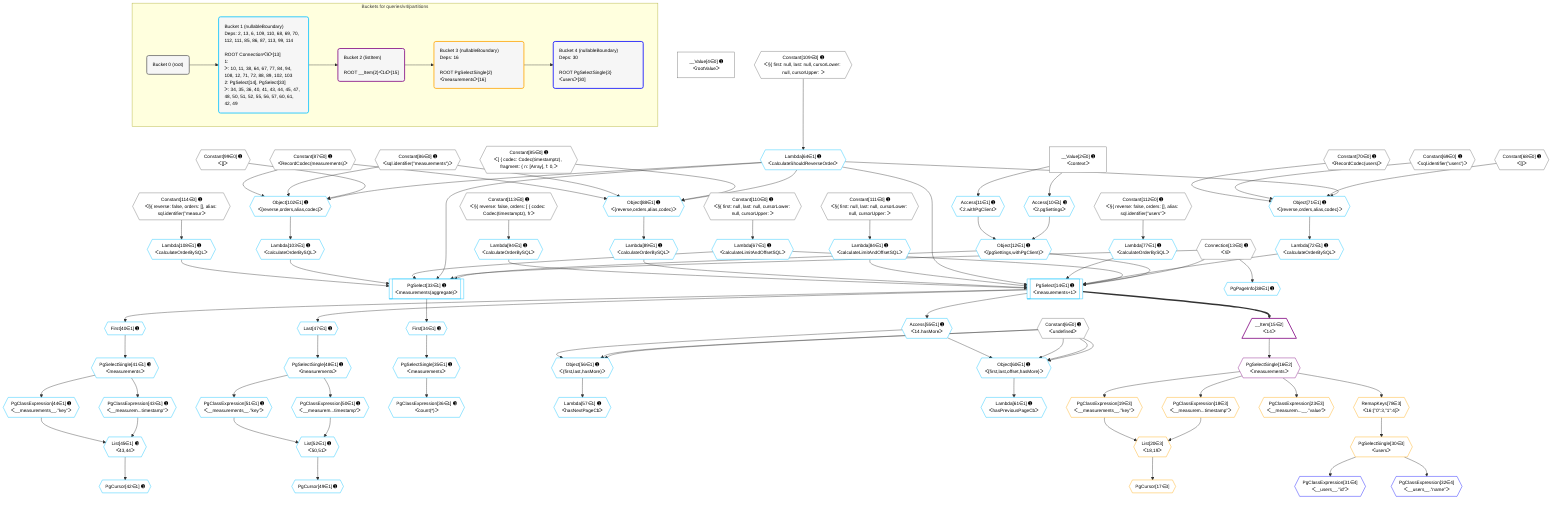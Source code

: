 %%{init: {'themeVariables': { 'fontSize': '12px'}}}%%
graph TD
    classDef path fill:#eee,stroke:#000,color:#000
    classDef plan fill:#fff,stroke-width:1px,color:#000
    classDef itemplan fill:#fff,stroke-width:2px,color:#000
    classDef unbatchedplan fill:#dff,stroke-width:1px,color:#000
    classDef sideeffectplan fill:#fcc,stroke-width:2px,color:#000
    classDef bucket fill:#f6f6f6,color:#000,stroke-width:2px,text-align:left


    %% plan dependencies
    __Value2["__Value[2∈0] ➊<br />ᐸcontextᐳ"]:::plan
    __Value4["__Value[4∈0] ➊<br />ᐸrootValueᐳ"]:::plan
    Constant6{{"Constant[6∈0] ➊<br />ᐸundefinedᐳ"}}:::plan
    Connection13{{"Connection[13∈0] ➊<br />ᐸ9ᐳ"}}:::plan
    Constant68{{"Constant[68∈0] ➊<br />ᐸ[]ᐳ"}}:::plan
    Constant69{{"Constant[69∈0] ➊<br />ᐸsql.identifier(”users”)ᐳ"}}:::plan
    Constant70{{"Constant[70∈0] ➊<br />ᐸRecordCodec(users)ᐳ"}}:::plan
    Constant85{{"Constant[85∈0] ➊<br />ᐸ[ { codec: Codec(timestamptz), fragment: { n: [Array], f: 0,ᐳ"}}:::plan
    Constant86{{"Constant[86∈0] ➊<br />ᐸsql.identifier(”measurements”)ᐳ"}}:::plan
    Constant87{{"Constant[87∈0] ➊<br />ᐸRecordCodec(measurements)ᐳ"}}:::plan
    Constant99{{"Constant[99∈0] ➊<br />ᐸ[]ᐳ"}}:::plan
    Constant109{{"Constant[109∈0] ➊<br />ᐸ§{ first: null, last: null, cursorLower: null, cursorUpper: ᐳ"}}:::plan
    Constant110{{"Constant[110∈0] ➊<br />ᐸ§{ first: null, last: null, cursorLower: null, cursorUpper: ᐳ"}}:::plan
    Constant111{{"Constant[111∈0] ➊<br />ᐸ§{ first: null, last: null, cursorLower: null, cursorUpper: ᐳ"}}:::plan
    Constant112{{"Constant[112∈0] ➊<br />ᐸ§{ reverse: false, orders: [], alias: sql.identifier(”users”ᐳ"}}:::plan
    Constant113{{"Constant[113∈0] ➊<br />ᐸ§{ reverse: false, orders: [ { codec: Codec(timestamptz), frᐳ"}}:::plan
    Constant114{{"Constant[114∈0] ➊<br />ᐸ§{ reverse: false, orders: [], alias: sql.identifier(”measurᐳ"}}:::plan
    PgSelect14[["PgSelect[14∈1] ➊<br />ᐸmeasurements+1ᐳ"]]:::plan
    Object12{{"Object[12∈1] ➊<br />ᐸ{pgSettings,withPgClient}ᐳ"}}:::plan
    Lambda67{{"Lambda[67∈1] ➊<br />ᐸcalculateLimitAndOffsetSQLᐳ"}}:::plan
    Lambda72{{"Lambda[72∈1] ➊<br />ᐸcalculateOrderBySQLᐳ"}}:::plan
    Lambda77{{"Lambda[77∈1] ➊<br />ᐸcalculateOrderBySQLᐳ"}}:::plan
    Lambda64{{"Lambda[64∈1] ➊<br />ᐸcalculateShouldReverseOrderᐳ"}}:::plan
    Lambda84{{"Lambda[84∈1] ➊<br />ᐸcalculateLimitAndOffsetSQLᐳ"}}:::plan
    Lambda89{{"Lambda[89∈1] ➊<br />ᐸcalculateOrderBySQLᐳ"}}:::plan
    Lambda94{{"Lambda[94∈1] ➊<br />ᐸcalculateOrderBySQLᐳ"}}:::plan
    Object12 & Connection13 & Lambda67 & Lambda72 & Lambda77 & Lambda64 & Lambda84 & Lambda89 & Lambda94 --> PgSelect14
    PgSelect33[["PgSelect[33∈1] ➊<br />ᐸmeasurements(aggregate)ᐳ"]]:::plan
    Lambda103{{"Lambda[103∈1] ➊<br />ᐸcalculateOrderBySQLᐳ"}}:::plan
    Lambda108{{"Lambda[108∈1] ➊<br />ᐸcalculateOrderBySQLᐳ"}}:::plan
    Object12 & Connection13 & Lambda64 & Lambda67 & Lambda103 & Lambda108 --> PgSelect33
    Object60{{"Object[60∈1] ➊<br />ᐸ{first,last,offset,hasMore}ᐳ"}}:::plan
    Access55{{"Access[55∈1] ➊<br />ᐸ14.hasMoreᐳ"}}:::plan
    Constant6 & Constant6 & Constant6 & Access55 --> Object60
    Object71{{"Object[71∈1] ➊<br />ᐸ{reverse,orders,alias,codec}ᐳ"}}:::plan
    Lambda64 & Constant68 & Constant69 & Constant70 --> Object71
    Object88{{"Object[88∈1] ➊<br />ᐸ{reverse,orders,alias,codec}ᐳ"}}:::plan
    Lambda64 & Constant85 & Constant86 & Constant87 --> Object88
    Object102{{"Object[102∈1] ➊<br />ᐸ{reverse,orders,alias,codec}ᐳ"}}:::plan
    Lambda64 & Constant99 & Constant86 & Constant87 --> Object102
    Object56{{"Object[56∈1] ➊<br />ᐸ{first,last,hasMore}ᐳ"}}:::plan
    Constant6 & Constant6 & Access55 --> Object56
    Access10{{"Access[10∈1] ➊<br />ᐸ2.pgSettingsᐳ"}}:::plan
    Access11{{"Access[11∈1] ➊<br />ᐸ2.withPgClientᐳ"}}:::plan
    Access10 & Access11 --> Object12
    List45{{"List[45∈1] ➊<br />ᐸ43,44ᐳ"}}:::plan
    PgClassExpression43{{"PgClassExpression[43∈1] ➊<br />ᐸ__measurem...timestamp”ᐳ"}}:::plan
    PgClassExpression44{{"PgClassExpression[44∈1] ➊<br />ᐸ__measurements__.”key”ᐳ"}}:::plan
    PgClassExpression43 & PgClassExpression44 --> List45
    List52{{"List[52∈1] ➊<br />ᐸ50,51ᐳ"}}:::plan
    PgClassExpression50{{"PgClassExpression[50∈1] ➊<br />ᐸ__measurem...timestamp”ᐳ"}}:::plan
    PgClassExpression51{{"PgClassExpression[51∈1] ➊<br />ᐸ__measurements__.”key”ᐳ"}}:::plan
    PgClassExpression50 & PgClassExpression51 --> List52
    __Value2 --> Access10
    __Value2 --> Access11
    First34{{"First[34∈1] ➊"}}:::plan
    PgSelect33 --> First34
    PgSelectSingle35{{"PgSelectSingle[35∈1] ➊<br />ᐸmeasurementsᐳ"}}:::plan
    First34 --> PgSelectSingle35
    PgClassExpression36{{"PgClassExpression[36∈1] ➊<br />ᐸcount(*)ᐳ"}}:::plan
    PgSelectSingle35 --> PgClassExpression36
    PgPageInfo38{{"PgPageInfo[38∈1] ➊"}}:::plan
    Connection13 --> PgPageInfo38
    First40{{"First[40∈1] ➊"}}:::plan
    PgSelect14 --> First40
    PgSelectSingle41{{"PgSelectSingle[41∈1] ➊<br />ᐸmeasurementsᐳ"}}:::plan
    First40 --> PgSelectSingle41
    PgCursor42{{"PgCursor[42∈1] ➊"}}:::plan
    List45 --> PgCursor42
    PgSelectSingle41 --> PgClassExpression43
    PgSelectSingle41 --> PgClassExpression44
    Last47{{"Last[47∈1] ➊"}}:::plan
    PgSelect14 --> Last47
    PgSelectSingle48{{"PgSelectSingle[48∈1] ➊<br />ᐸmeasurementsᐳ"}}:::plan
    Last47 --> PgSelectSingle48
    PgCursor49{{"PgCursor[49∈1] ➊"}}:::plan
    List52 --> PgCursor49
    PgSelectSingle48 --> PgClassExpression50
    PgSelectSingle48 --> PgClassExpression51
    PgSelect14 --> Access55
    Lambda57{{"Lambda[57∈1] ➊<br />ᐸhasNextPageCbᐳ"}}:::plan
    Object56 --> Lambda57
    Lambda61{{"Lambda[61∈1] ➊<br />ᐸhasPreviousPageCbᐳ"}}:::plan
    Object60 --> Lambda61
    Constant109 --> Lambda64
    Constant110 --> Lambda67
    Object71 --> Lambda72
    Constant112 --> Lambda77
    Constant111 --> Lambda84
    Object88 --> Lambda89
    Constant113 --> Lambda94
    Object102 --> Lambda103
    Constant114 --> Lambda108
    __Item15[/"__Item[15∈2]<br />ᐸ14ᐳ"\]:::itemplan
    PgSelect14 ==> __Item15
    PgSelectSingle16{{"PgSelectSingle[16∈2]<br />ᐸmeasurementsᐳ"}}:::plan
    __Item15 --> PgSelectSingle16
    List20{{"List[20∈3]<br />ᐸ18,19ᐳ"}}:::plan
    PgClassExpression18{{"PgClassExpression[18∈3]<br />ᐸ__measurem...timestamp”ᐳ"}}:::plan
    PgClassExpression19{{"PgClassExpression[19∈3]<br />ᐸ__measurements__.”key”ᐳ"}}:::plan
    PgClassExpression18 & PgClassExpression19 --> List20
    PgCursor17{{"PgCursor[17∈3]"}}:::plan
    List20 --> PgCursor17
    PgSelectSingle16 --> PgClassExpression18
    PgSelectSingle16 --> PgClassExpression19
    PgClassExpression23{{"PgClassExpression[23∈3]<br />ᐸ__measurem...__.”value”ᐳ"}}:::plan
    PgSelectSingle16 --> PgClassExpression23
    PgSelectSingle30{{"PgSelectSingle[30∈3]<br />ᐸusersᐳ"}}:::plan
    RemapKeys78{{"RemapKeys[78∈3]<br />ᐸ16:{”0”:3,”1”:4}ᐳ"}}:::plan
    RemapKeys78 --> PgSelectSingle30
    PgSelectSingle16 --> RemapKeys78
    PgClassExpression31{{"PgClassExpression[31∈4]<br />ᐸ__users__.”id”ᐳ"}}:::plan
    PgSelectSingle30 --> PgClassExpression31
    PgClassExpression32{{"PgClassExpression[32∈4]<br />ᐸ__users__.”name”ᐳ"}}:::plan
    PgSelectSingle30 --> PgClassExpression32

    %% define steps

    subgraph "Buckets for queries/v4/partitions"
    Bucket0("Bucket 0 (root)"):::bucket
    classDef bucket0 stroke:#696969
    class Bucket0,__Value2,__Value4,Constant6,Connection13,Constant68,Constant69,Constant70,Constant85,Constant86,Constant87,Constant99,Constant109,Constant110,Constant111,Constant112,Constant113,Constant114 bucket0
    Bucket1("Bucket 1 (nullableBoundary)<br />Deps: 2, 13, 6, 109, 110, 68, 69, 70, 112, 111, 85, 86, 87, 113, 99, 114<br /><br />ROOT Connectionᐸ9ᐳ[13]<br />1: <br />ᐳ: 10, 11, 38, 64, 67, 77, 84, 94, 108, 12, 71, 72, 88, 89, 102, 103<br />2: PgSelect[14], PgSelect[33]<br />ᐳ: 34, 35, 36, 40, 41, 43, 44, 45, 47, 48, 50, 51, 52, 55, 56, 57, 60, 61, 42, 49"):::bucket
    classDef bucket1 stroke:#00bfff
    class Bucket1,Access10,Access11,Object12,PgSelect14,PgSelect33,First34,PgSelectSingle35,PgClassExpression36,PgPageInfo38,First40,PgSelectSingle41,PgCursor42,PgClassExpression43,PgClassExpression44,List45,Last47,PgSelectSingle48,PgCursor49,PgClassExpression50,PgClassExpression51,List52,Access55,Object56,Lambda57,Object60,Lambda61,Lambda64,Lambda67,Object71,Lambda72,Lambda77,Lambda84,Object88,Lambda89,Lambda94,Object102,Lambda103,Lambda108 bucket1
    Bucket2("Bucket 2 (listItem)<br /><br />ROOT __Item{2}ᐸ14ᐳ[15]"):::bucket
    classDef bucket2 stroke:#7f007f
    class Bucket2,__Item15,PgSelectSingle16 bucket2
    Bucket3("Bucket 3 (nullableBoundary)<br />Deps: 16<br /><br />ROOT PgSelectSingle{2}ᐸmeasurementsᐳ[16]"):::bucket
    classDef bucket3 stroke:#ffa500
    class Bucket3,PgCursor17,PgClassExpression18,PgClassExpression19,List20,PgClassExpression23,PgSelectSingle30,RemapKeys78 bucket3
    Bucket4("Bucket 4 (nullableBoundary)<br />Deps: 30<br /><br />ROOT PgSelectSingle{3}ᐸusersᐳ[30]"):::bucket
    classDef bucket4 stroke:#0000ff
    class Bucket4,PgClassExpression31,PgClassExpression32 bucket4
    Bucket0 --> Bucket1
    Bucket1 --> Bucket2
    Bucket2 --> Bucket3
    Bucket3 --> Bucket4
    end